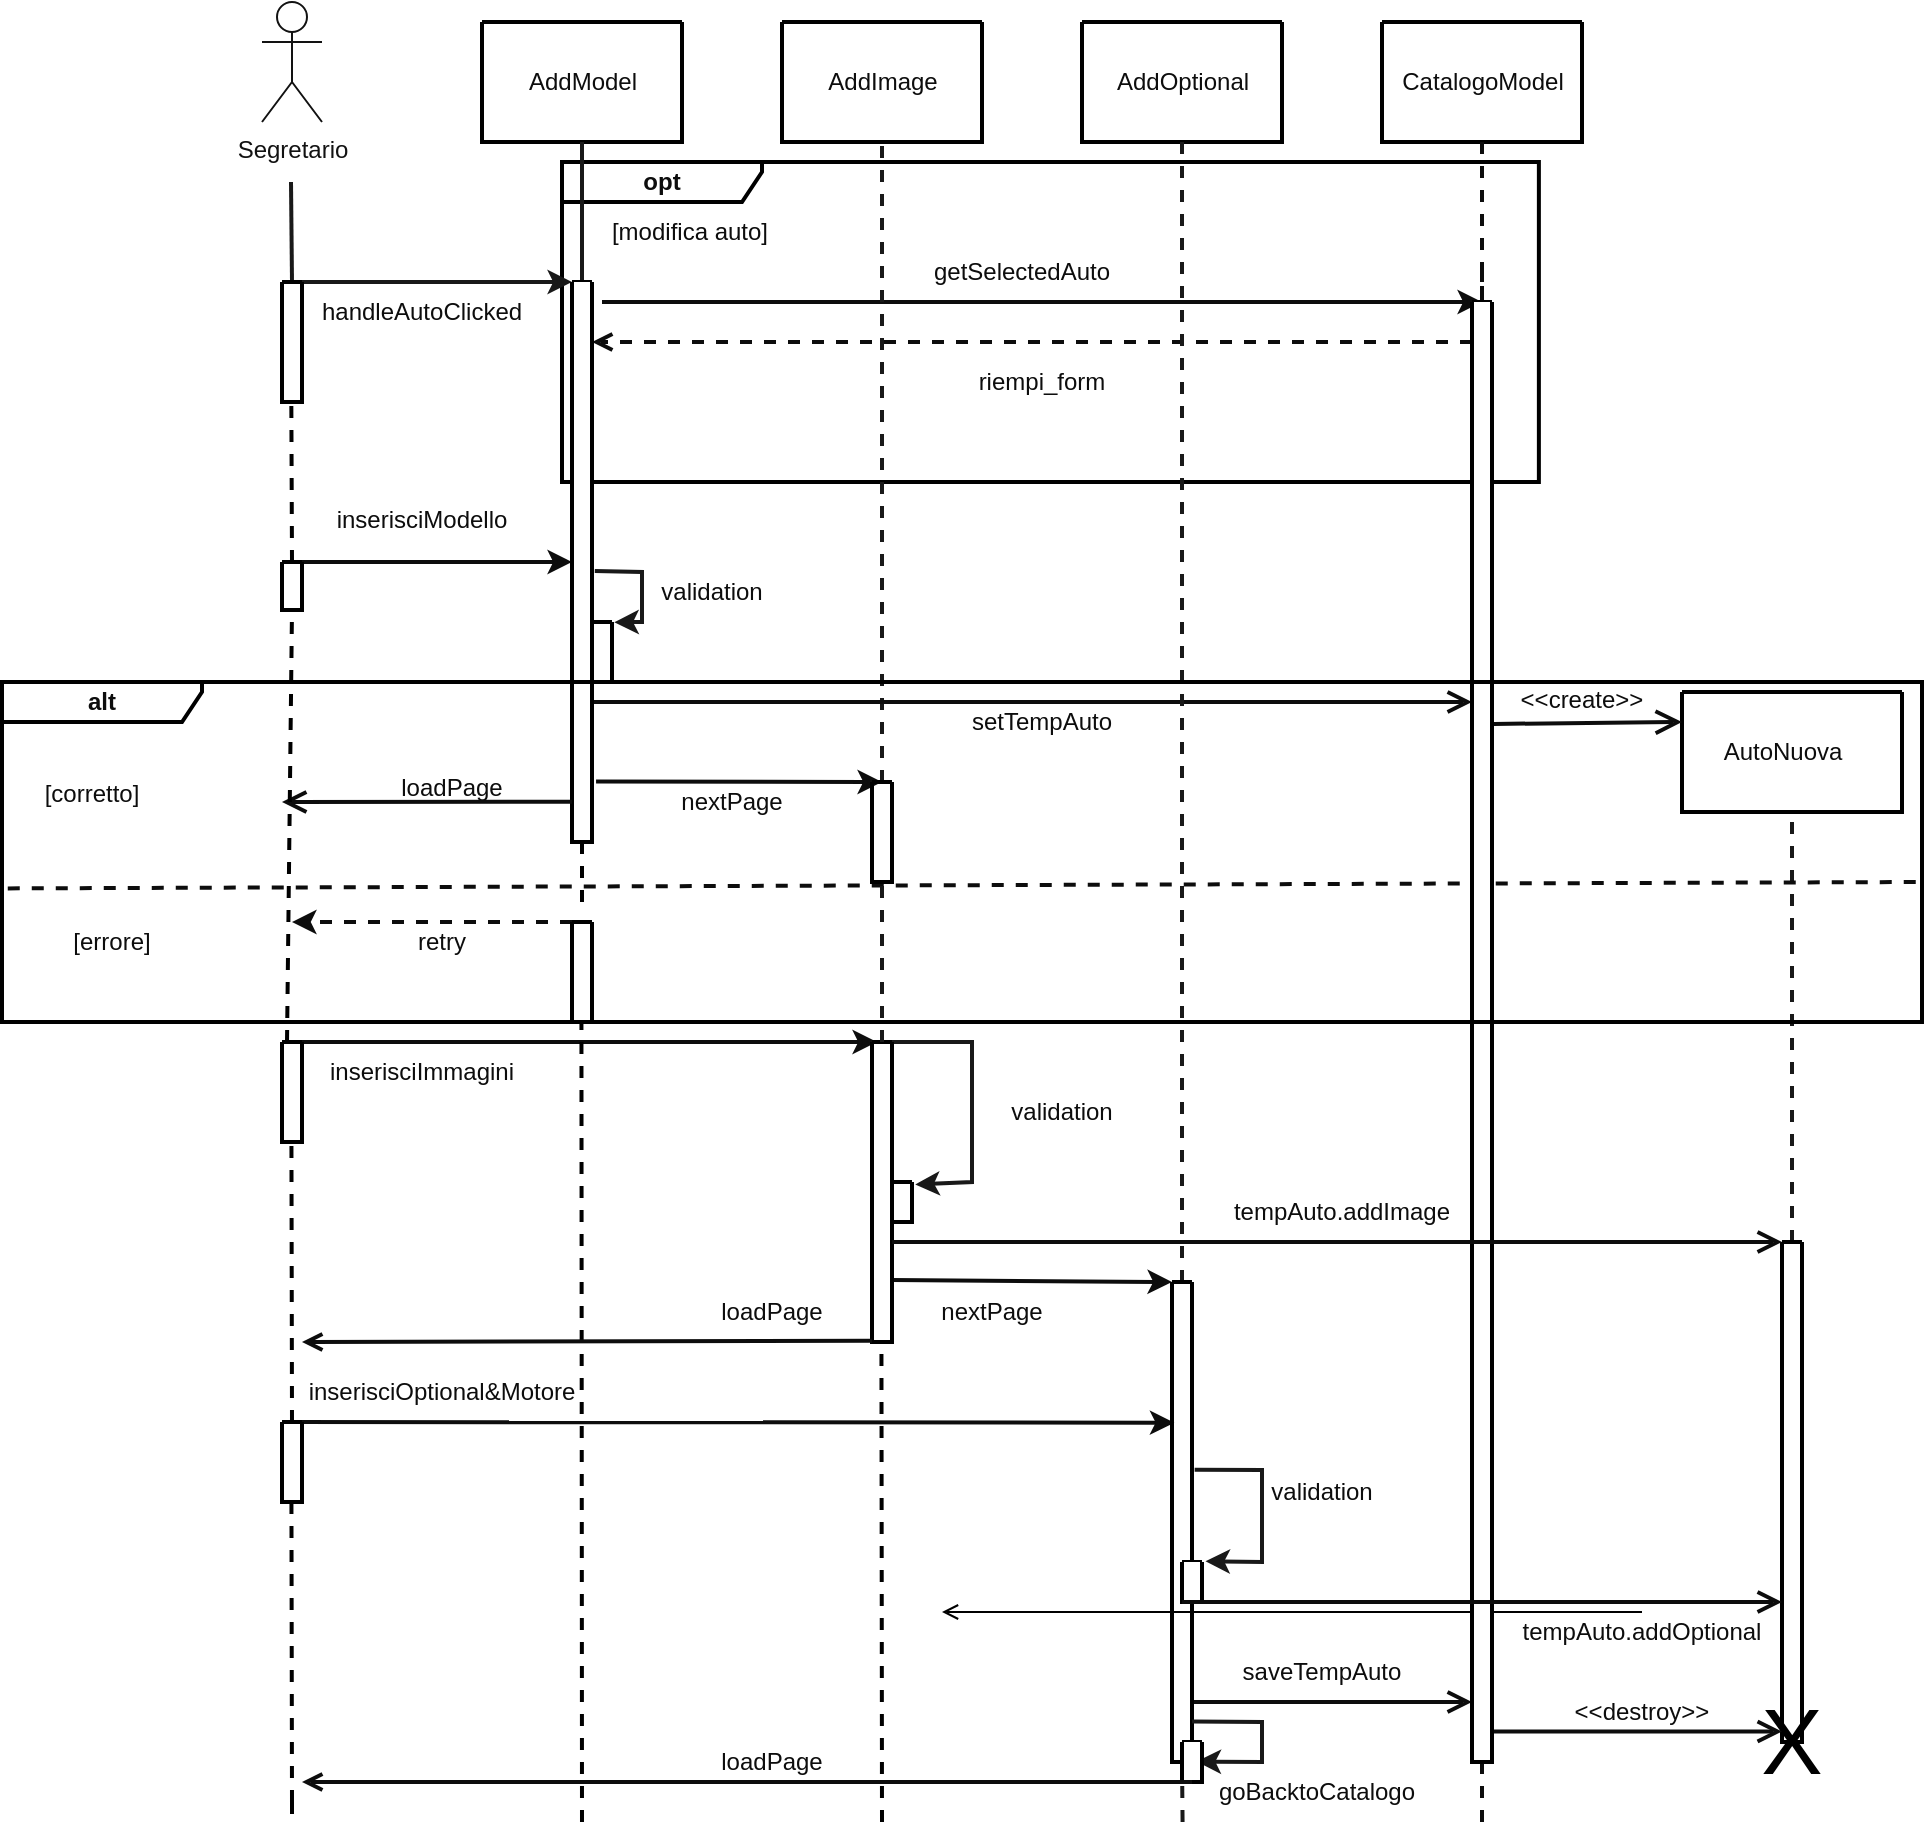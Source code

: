 <mxfile version="22.1.22" type="embed">
  <diagram id="ERxrzM34JgP0kjhDalQf" name="Page-1">
    <mxGraphModel dx="959" dy="773" grid="1" gridSize="10" guides="1" tooltips="1" connect="1" arrows="1" fold="1" page="0" pageScale="1" pageWidth="827" pageHeight="1169" background="none" math="0" shadow="0">
      <root>
        <mxCell id="0" />
        <mxCell id="1" parent="0" />
        <mxCell id="372" value="&lt;b&gt;opt&lt;/b&gt;" style="shape=umlFrame;whiteSpace=wrap;html=1;labelBackgroundColor=none;strokeColor=#000000;strokeWidth=2;fontColor=#0D0D0D;fillColor=none;width=100;height=20;" parent="1" vertex="1">
          <mxGeometry x="70" y="130" width="488.44" height="160" as="geometry" />
        </mxCell>
        <mxCell id="225" value="" style="endArrow=none;html=1;rounded=0;fontColor=#0D0D0D;strokeColor=#191919;strokeWidth=2;exitX=0.5;exitY=0;exitDx=0;exitDy=0;" parent="1" source="402" edge="1">
          <mxGeometry width="50" height="50" relative="1" as="geometry">
            <mxPoint x="-65.269" y="170" as="sourcePoint" />
            <mxPoint x="-65.5" y="140" as="targetPoint" />
          </mxGeometry>
        </mxCell>
        <mxCell id="228" value="" style="swimlane;startSize=0;strokeColor=#000000;fontColor=#0D0D0D;fillColor=#2A2A2A;strokeWidth=2;" parent="1" vertex="1">
          <mxGeometry x="30" y="60" width="100" height="60" as="geometry" />
        </mxCell>
        <mxCell id="230" value="AddModel" style="text;html=1;align=center;verticalAlign=middle;resizable=0;points=[];autosize=1;strokeColor=none;fillColor=none;fontColor=#0D0D0D;" parent="228" vertex="1">
          <mxGeometry x="10" y="15" width="80" height="30" as="geometry" />
        </mxCell>
        <mxCell id="231" value="" style="swimlane;startSize=0;strokeColor=#000000;fontColor=#0D0D0D;fillColor=#2A2A2A;strokeWidth=2;" parent="1" vertex="1">
          <mxGeometry x="180" y="60" width="100" height="60" as="geometry" />
        </mxCell>
        <mxCell id="232" value="AddImage" style="text;html=1;align=center;verticalAlign=middle;resizable=0;points=[];autosize=1;strokeColor=none;fillColor=none;fontColor=#0D0D0D;" parent="231" vertex="1">
          <mxGeometry x="10" y="15" width="80" height="30" as="geometry" />
        </mxCell>
        <mxCell id="234" value="" style="endArrow=classic;html=1;rounded=0;strokeColor=#191919;strokeWidth=2;fontColor=#0D0D0D;entryX=0;entryY=0;entryDx=0;entryDy=0;endFill=1;endSize=6;" parent="1" target="266" edge="1">
          <mxGeometry width="50" height="50" relative="1" as="geometry">
            <mxPoint x="-60" y="190" as="sourcePoint" />
            <mxPoint x="80" y="190" as="targetPoint" />
          </mxGeometry>
        </mxCell>
        <mxCell id="237" value="handleAutoClicked" style="text;html=1;strokeColor=none;fillColor=none;align=center;verticalAlign=middle;whiteSpace=wrap;rounded=0;labelBackgroundColor=none;strokeWidth=2;fontColor=#0D0D0D;" parent="1" vertex="1">
          <mxGeometry x="-30" y="190" width="60" height="30" as="geometry" />
        </mxCell>
        <mxCell id="299" style="edgeStyle=orthogonalEdgeStyle;rounded=0;orthogonalLoop=1;jettySize=auto;html=1;strokeColor=#0D0D0D;strokeWidth=2;endArrow=classic;endFill=1;endSize=6;" parent="1" edge="1">
          <mxGeometry relative="1" as="geometry">
            <mxPoint x="90" y="200" as="sourcePoint" />
            <mxPoint x="530" y="200" as="targetPoint" />
          </mxGeometry>
        </mxCell>
        <mxCell id="267" value="" style="endArrow=none;html=1;rounded=0;fontColor=#0D0D0D;strokeColor=#191919;strokeWidth=2;entryX=0.5;entryY=1;entryDx=0;entryDy=0;exitX=0.5;exitY=0;exitDx=0;exitDy=0;" parent="1" source="266" target="228" edge="1">
          <mxGeometry width="50" height="50" relative="1" as="geometry">
            <mxPoint x="80" y="170" as="sourcePoint" />
            <mxPoint x="79.76" y="150" as="targetPoint" />
          </mxGeometry>
        </mxCell>
        <mxCell id="269" value="" style="endArrow=none;html=1;rounded=0;fontColor=#0D0D0D;strokeColor=#191919;strokeWidth=2;dashed=1;entryX=0.5;entryY=1;entryDx=0;entryDy=0;exitX=0.5;exitY=0;exitDx=0;exitDy=0;startArrow=none;" parent="1" source="431" target="231" edge="1">
          <mxGeometry width="50" height="50" relative="1" as="geometry">
            <mxPoint x="230" y="520" as="sourcePoint" />
            <mxPoint x="229.69" y="150.0" as="targetPoint" />
          </mxGeometry>
        </mxCell>
        <mxCell id="271" value="" style="endArrow=none;dashed=1;html=1;rounded=0;entryX=0.5;entryY=1;entryDx=0;entryDy=0;strokeWidth=2;strokeColor=#000000;" parent="1" target="399" edge="1">
          <mxGeometry width="50" height="50" relative="1" as="geometry">
            <mxPoint x="80" y="400" as="sourcePoint" />
            <mxPoint x="120" y="290" as="targetPoint" />
            <Array as="points">
              <mxPoint x="80" y="400" />
            </Array>
          </mxGeometry>
        </mxCell>
        <mxCell id="278" value="" style="endArrow=none;dashed=1;html=1;rounded=0;entryX=0.5;entryY=1;entryDx=0;entryDy=0;exitX=0.622;exitY=0;exitDx=0;exitDy=0;exitPerimeter=0;strokeWidth=2;strokeColor=#000000;" parent="1" edge="1">
          <mxGeometry width="50" height="50" relative="1" as="geometry">
            <mxPoint x="-65.48" y="590" as="sourcePoint" />
            <mxPoint x="-65" y="590" as="targetPoint" />
          </mxGeometry>
        </mxCell>
        <mxCell id="288" value="" style="swimlane;startSize=0;strokeColor=#000000;fontColor=#0D0D0D;fillColor=#2A2A2A;strokeWidth=2;" parent="1" vertex="1">
          <mxGeometry x="330" y="60" width="100" height="60" as="geometry" />
        </mxCell>
        <mxCell id="289" value="AddOptional" style="text;html=1;align=center;verticalAlign=middle;resizable=0;points=[];autosize=1;strokeColor=none;fillColor=none;fontColor=#0D0D0D;" parent="288" vertex="1">
          <mxGeometry x="5" y="15" width="90" height="30" as="geometry" />
        </mxCell>
        <mxCell id="297" style="edgeStyle=orthogonalEdgeStyle;rounded=0;orthogonalLoop=1;jettySize=auto;html=1;strokeColor=#0D0D0D;endArrow=none;endFill=0;dashed=1;strokeWidth=2;startArrow=none;" parent="1" source="435" edge="1">
          <mxGeometry relative="1" as="geometry">
            <mxPoint x="530" y="960" as="targetPoint" />
          </mxGeometry>
        </mxCell>
        <mxCell id="290" value="" style="swimlane;startSize=0;strokeColor=#000000;fontColor=#0D0D0D;fillColor=#2A2A2A;strokeWidth=2;" parent="1" vertex="1">
          <mxGeometry x="480" y="60" width="100" height="60" as="geometry" />
        </mxCell>
        <mxCell id="291" value="CatalogoModel" style="text;html=1;align=center;verticalAlign=middle;resizable=0;points=[];autosize=1;strokeColor=none;fillColor=none;fontColor=#0D0D0D;" parent="290" vertex="1">
          <mxGeometry y="15" width="100" height="30" as="geometry" />
        </mxCell>
        <mxCell id="302" value="" style="edgeStyle=orthogonalEdgeStyle;rounded=0;orthogonalLoop=1;jettySize=auto;html=1;strokeColor=#0D0D0D;endArrow=none;endFill=0;dashed=1;strokeWidth=2;" parent="1" source="290" target="298" edge="1">
          <mxGeometry relative="1" as="geometry">
            <mxPoint x="530" y="150" as="sourcePoint" />
            <mxPoint x="530" y="480" as="targetPoint" />
          </mxGeometry>
        </mxCell>
        <mxCell id="311" style="edgeStyle=orthogonalEdgeStyle;rounded=0;orthogonalLoop=1;jettySize=auto;html=1;exitX=1;exitY=0.25;exitDx=0;exitDy=0;dashed=1;strokeColor=#0D0D0D;strokeWidth=2;endArrow=open;endFill=0;" parent="1" edge="1">
          <mxGeometry relative="1" as="geometry">
            <mxPoint x="525" y="220" as="sourcePoint" />
            <mxPoint x="85" y="220" as="targetPoint" />
          </mxGeometry>
        </mxCell>
        <mxCell id="320" value="getSelectedAuto" style="text;html=1;strokeColor=none;fillColor=none;align=center;verticalAlign=middle;whiteSpace=wrap;rounded=0;labelBackgroundColor=none;strokeWidth=2;fontColor=#0D0D0D;" parent="1" vertex="1">
          <mxGeometry x="270" y="170" width="60" height="30" as="geometry" />
        </mxCell>
        <mxCell id="321" value="riempi_form" style="text;html=1;strokeColor=none;fillColor=none;align=center;verticalAlign=middle;whiteSpace=wrap;rounded=0;labelBackgroundColor=none;strokeWidth=2;fontColor=#0D0D0D;" parent="1" vertex="1">
          <mxGeometry x="250" y="230" width="120" height="20" as="geometry" />
        </mxCell>
        <mxCell id="324" value="" style="endArrow=classic;html=1;rounded=0;strokeColor=#0D0D0D;strokeWidth=2;entryX=0;entryY=0;entryDx=0;entryDy=0;exitX=1;exitY=0;exitDx=0;exitDy=0;" parent="1" source="403" target="399" edge="1">
          <mxGeometry width="50" height="50" relative="1" as="geometry">
            <mxPoint x="-200" y="334" as="sourcePoint" />
            <mxPoint x="80" y="330" as="targetPoint" />
          </mxGeometry>
        </mxCell>
        <mxCell id="325" value="inserisciModello" style="text;html=1;strokeColor=none;fillColor=none;align=center;verticalAlign=middle;whiteSpace=wrap;rounded=0;labelBackgroundColor=none;strokeWidth=2;fontColor=#0D0D0D;" parent="1" vertex="1">
          <mxGeometry x="-30" y="294" width="60" height="30" as="geometry" />
        </mxCell>
        <mxCell id="335" value="" style="endArrow=open;html=1;rounded=0;strokeColor=#0D0D0D;strokeWidth=2;entryX=0;entryY=0;entryDx=0;entryDy=0;exitX=1;exitY=0;exitDx=0;exitDy=0;endFill=0;endSize=8;" parent="1" source="398" target="421" edge="1">
          <mxGeometry width="50" height="50" relative="1" as="geometry">
            <mxPoint x="85" y="410" as="sourcePoint" />
            <mxPoint x="520" y="410" as="targetPoint" />
          </mxGeometry>
        </mxCell>
        <mxCell id="336" value="setTempAuto" style="text;html=1;strokeColor=none;fillColor=none;align=center;verticalAlign=middle;whiteSpace=wrap;rounded=0;labelBackgroundColor=none;strokeWidth=2;fontColor=#0D0D0D;" parent="1" vertex="1">
          <mxGeometry x="250" y="395" width="120" height="30" as="geometry" />
        </mxCell>
        <mxCell id="338" value="" style="endArrow=classic;html=1;rounded=0;strokeColor=#0D0D0D;strokeWidth=2;exitX=1.204;exitY=0.663;exitDx=0;exitDy=0;exitPerimeter=0;" parent="1" source="398" edge="1">
          <mxGeometry width="50" height="50" relative="1" as="geometry">
            <mxPoint x="80" y="440" as="sourcePoint" />
            <mxPoint x="230" y="440" as="targetPoint" />
          </mxGeometry>
        </mxCell>
        <mxCell id="340" value="nextPage" style="text;html=1;strokeColor=none;fillColor=none;align=center;verticalAlign=middle;whiteSpace=wrap;rounded=0;labelBackgroundColor=none;strokeWidth=2;fontColor=#0D0D0D;" parent="1" vertex="1">
          <mxGeometry x="95" y="435" width="120" height="30" as="geometry" />
        </mxCell>
        <mxCell id="341" value="" style="endArrow=classic;html=1;rounded=0;strokeColor=#0D0D0D;strokeWidth=2;exitX=0;exitY=0;exitDx=0;exitDy=0;" parent="1" source="342" edge="1">
          <mxGeometry width="50" height="50" relative="1" as="geometry">
            <mxPoint x="-188.75" y="570" as="sourcePoint" />
            <mxPoint x="227.5" y="570" as="targetPoint" />
          </mxGeometry>
        </mxCell>
        <mxCell id="342" value="inserisciImmagini" style="text;html=1;strokeColor=none;fillColor=none;align=center;verticalAlign=middle;whiteSpace=wrap;rounded=0;labelBackgroundColor=none;strokeWidth=2;fontColor=#0D0D0D;" parent="1" vertex="1">
          <mxGeometry x="-60" y="570" width="120" height="30" as="geometry" />
        </mxCell>
        <mxCell id="344" value="" style="swimlane;startSize=0;strokeColor=#000000;fontColor=#0D0D0D;fillColor=#2A2A2A;strokeWidth=2;" parent="1" vertex="1">
          <mxGeometry x="630" y="395" width="110" height="60" as="geometry" />
        </mxCell>
        <mxCell id="345" value="AutoNuova" style="text;html=1;align=center;verticalAlign=middle;resizable=0;points=[];autosize=1;strokeColor=none;fillColor=none;fontColor=#0D0D0D;" parent="344" vertex="1">
          <mxGeometry x="10" y="15" width="80" height="30" as="geometry" />
        </mxCell>
        <mxCell id="350" value="" style="endArrow=open;html=1;rounded=0;strokeColor=#0D0D0D;strokeWidth=2;entryX=0;entryY=0.25;entryDx=0;entryDy=0;exitX=1.097;exitY=0.159;exitDx=0;exitDy=0;exitPerimeter=0;endFill=0;endSize=9;" parent="1" source="421" target="344" edge="1">
          <mxGeometry width="50" height="50" relative="1" as="geometry">
            <mxPoint x="549.143" y="410" as="sourcePoint" />
            <mxPoint x="530" y="420" as="targetPoint" />
          </mxGeometry>
        </mxCell>
        <mxCell id="353" value="" style="endArrow=classic;html=1;rounded=0;strokeColor=#191919;strokeWidth=2;fontColor=#0D0D0D;entryX=1.163;entryY=0.06;entryDx=0;entryDy=0;entryPerimeter=0;" parent="1" target="443" edge="1">
          <mxGeometry width="50" height="50" relative="1" as="geometry">
            <mxPoint x="235" y="570" as="sourcePoint" />
            <mxPoint x="235" y="640" as="targetPoint" />
            <Array as="points">
              <mxPoint x="275" y="570" />
              <mxPoint x="275" y="640" />
            </Array>
          </mxGeometry>
        </mxCell>
        <mxCell id="354" value="validation" style="text;html=1;strokeColor=none;fillColor=none;align=center;verticalAlign=middle;whiteSpace=wrap;rounded=0;labelBackgroundColor=none;strokeWidth=2;fontColor=#0D0D0D;" parent="1" vertex="1">
          <mxGeometry x="260" y="590" width="120" height="30" as="geometry" />
        </mxCell>
        <mxCell id="355" value="" style="endArrow=classic;html=1;rounded=0;strokeColor=#0D0D0D;strokeWidth=2;entryX=0;entryY=0;entryDx=0;entryDy=0;" parent="1" target="418" edge="1">
          <mxGeometry width="50" height="50" relative="1" as="geometry">
            <mxPoint x="235" y="689.05" as="sourcePoint" />
            <mxPoint x="385" y="689.05" as="targetPoint" />
          </mxGeometry>
        </mxCell>
        <mxCell id="356" value="nextPage" style="text;html=1;strokeColor=none;fillColor=none;align=center;verticalAlign=middle;whiteSpace=wrap;rounded=0;labelBackgroundColor=none;strokeWidth=2;fontColor=#0D0D0D;" parent="1" vertex="1">
          <mxGeometry x="225" y="690" width="120" height="30" as="geometry" />
        </mxCell>
        <mxCell id="357" value="" style="endArrow=none;html=1;rounded=0;fontColor=#0D0D0D;strokeColor=#191919;strokeWidth=2;dashed=1;entryX=0.5;entryY=1;entryDx=0;entryDy=0;exitX=0.5;exitY=0;exitDx=0;exitDy=0;" parent="1" source="418" target="288" edge="1">
          <mxGeometry width="50" height="50" relative="1" as="geometry">
            <mxPoint x="380" y="650" as="sourcePoint" />
            <mxPoint x="379.52" y="150" as="targetPoint" />
          </mxGeometry>
        </mxCell>
        <mxCell id="358" value="" style="endArrow=none;html=1;rounded=0;fontColor=#0D0D0D;strokeColor=#191919;strokeWidth=2;dashed=1;entryX=0.5;entryY=1;entryDx=0;entryDy=0;startArrow=none;" parent="1" source="423" target="344" edge="1">
          <mxGeometry width="50" height="50" relative="1" as="geometry">
            <mxPoint x="680" y="989.048" as="sourcePoint" />
            <mxPoint x="679.52" y="310" as="targetPoint" />
          </mxGeometry>
        </mxCell>
        <mxCell id="360" value="tempAuto.addImage" style="text;html=1;strokeColor=none;fillColor=none;align=center;verticalAlign=middle;whiteSpace=wrap;rounded=0;labelBackgroundColor=none;strokeWidth=2;fontColor=#0D0D0D;" parent="1" vertex="1">
          <mxGeometry x="400" y="640" width="120" height="30" as="geometry" />
        </mxCell>
        <mxCell id="364" value="" style="endArrow=classic;html=1;rounded=0;strokeColor=#0D0D0D;strokeWidth=2;entryX=0.119;entryY=0.293;entryDx=0;entryDy=0;entryPerimeter=0;" parent="1" target="418" edge="1">
          <mxGeometry width="50" height="50" relative="1" as="geometry">
            <mxPoint x="-63.75" y="760" as="sourcePoint" />
            <mxPoint x="383.75" y="760" as="targetPoint" />
          </mxGeometry>
        </mxCell>
        <mxCell id="365" value="inserisciOptional&amp;amp;Motore" style="text;html=1;strokeColor=none;fillColor=none;align=center;verticalAlign=middle;whiteSpace=wrap;rounded=0;labelBackgroundColor=none;strokeWidth=2;fontColor=#0D0D0D;" parent="1" vertex="1">
          <mxGeometry x="-50" y="730" width="120" height="30" as="geometry" />
        </mxCell>
        <mxCell id="366" value="" style="endArrow=classic;html=1;rounded=0;strokeColor=#191919;strokeWidth=2;fontColor=#0D0D0D;exitX=1.133;exitY=0.391;exitDx=0;exitDy=0;exitPerimeter=0;entryX=1.175;entryY=-0.021;entryDx=0;entryDy=0;entryPerimeter=0;" parent="1" source="418" target="433" edge="1">
          <mxGeometry width="50" height="50" relative="1" as="geometry">
            <mxPoint x="380" y="760" as="sourcePoint" />
            <mxPoint x="400" y="830" as="targetPoint" />
            <Array as="points">
              <mxPoint x="420" y="784" />
              <mxPoint x="420" y="830" />
            </Array>
          </mxGeometry>
        </mxCell>
        <mxCell id="367" value="validation" style="text;html=1;strokeColor=none;fillColor=none;align=center;verticalAlign=middle;whiteSpace=wrap;rounded=0;labelBackgroundColor=none;strokeWidth=2;fontColor=#0D0D0D;" parent="1" vertex="1">
          <mxGeometry x="390" y="780" width="120" height="30" as="geometry" />
        </mxCell>
        <mxCell id="457" value="" style="edgeStyle=orthogonalEdgeStyle;rounded=0;orthogonalLoop=1;jettySize=auto;html=1;fontColor=#121212;endArrow=open;endFill=0;" parent="1" source="369" edge="1">
          <mxGeometry relative="1" as="geometry">
            <mxPoint x="260" y="855" as="targetPoint" />
          </mxGeometry>
        </mxCell>
        <mxCell id="376" value="" style="endArrow=classic;html=1;rounded=0;strokeColor=#191919;strokeWidth=2;fontColor=#0D0D0D;exitX=1.14;exitY=0.075;exitDx=0;exitDy=0;exitPerimeter=0;entryX=1.115;entryY=0.004;entryDx=0;entryDy=0;entryPerimeter=0;" parent="1" source="399" target="430" edge="1">
          <mxGeometry width="50" height="50" relative="1" as="geometry">
            <mxPoint x="90" y="330" as="sourcePoint" />
            <mxPoint x="90" y="360" as="targetPoint" />
            <Array as="points">
              <mxPoint x="110" y="335" />
              <mxPoint x="110" y="360" />
            </Array>
          </mxGeometry>
        </mxCell>
        <mxCell id="377" value="validation" style="text;html=1;strokeColor=none;fillColor=none;align=center;verticalAlign=middle;whiteSpace=wrap;rounded=0;labelBackgroundColor=none;strokeWidth=2;fontColor=#0D0D0D;" parent="1" vertex="1">
          <mxGeometry x="85" y="330" width="120" height="30" as="geometry" />
        </mxCell>
        <mxCell id="380" value="" style="endArrow=none;html=1;rounded=0;dashed=1;strokeColor=#0D0D0D;strokeWidth=2;exitX=0.003;exitY=0.607;exitDx=0;exitDy=0;exitPerimeter=0;" parent="1" source="379" edge="1">
          <mxGeometry width="50" height="50" relative="1" as="geometry">
            <mxPoint x="368.44" y="310" as="sourcePoint" />
            <mxPoint x="750" y="490" as="targetPoint" />
          </mxGeometry>
        </mxCell>
        <mxCell id="382" value="[errore]" style="text;html=1;strokeColor=none;fillColor=none;align=center;verticalAlign=middle;whiteSpace=wrap;rounded=0;labelBackgroundColor=none;strokeWidth=2;fontColor=#0D0D0D;" parent="1" vertex="1">
          <mxGeometry x="-188.75" y="520" width="67.5" as="geometry" />
        </mxCell>
        <mxCell id="383" value="" style="endArrow=classic;html=1;rounded=0;strokeColor=#0D0D0D;strokeWidth=2;exitX=0;exitY=0;exitDx=0;exitDy=0;dashed=1;" parent="1" source="407" edge="1">
          <mxGeometry width="50" height="50" relative="1" as="geometry">
            <mxPoint x="85" y="510" as="sourcePoint" />
            <mxPoint x="-65" y="510" as="targetPoint" />
          </mxGeometry>
        </mxCell>
        <mxCell id="384" value="retry" style="text;html=1;strokeColor=none;fillColor=none;align=center;verticalAlign=middle;whiteSpace=wrap;rounded=0;labelBackgroundColor=none;strokeWidth=2;fontColor=#0D0D0D;" parent="1" vertex="1">
          <mxGeometry x="-20" y="505" width="60" height="30" as="geometry" />
        </mxCell>
        <mxCell id="386" value="[corretto]" style="text;html=1;strokeColor=none;fillColor=none;align=center;verticalAlign=middle;whiteSpace=wrap;rounded=0;labelBackgroundColor=none;strokeWidth=2;fontColor=#0D0D0D;" parent="1" vertex="1">
          <mxGeometry x="-200" y="436" width="70" height="19" as="geometry" />
        </mxCell>
        <mxCell id="391" value="" style="endArrow=open;html=1;rounded=0;strokeColor=#0D0D0D;strokeWidth=2;endFill=0;endSize=8;entryX=0;entryY=0;entryDx=0;entryDy=0;exitX=1.063;exitY=0.875;exitDx=0;exitDy=0;exitPerimeter=0;" parent="1" source="418" target="435" edge="1">
          <mxGeometry width="50" height="50" relative="1" as="geometry">
            <mxPoint x="380" y="900" as="sourcePoint" />
            <mxPoint x="530" y="900" as="targetPoint" />
          </mxGeometry>
        </mxCell>
        <mxCell id="392" value="saveTempAuto" style="text;html=1;strokeColor=none;fillColor=none;align=center;verticalAlign=middle;whiteSpace=wrap;rounded=0;labelBackgroundColor=none;strokeWidth=2;fontColor=#0D0D0D;" parent="1" vertex="1">
          <mxGeometry x="390" y="870" width="120" height="30" as="geometry" />
        </mxCell>
        <mxCell id="394" value="goBacktoCatalogo" style="text;html=1;strokeColor=none;fillColor=none;align=center;verticalAlign=middle;whiteSpace=wrap;rounded=0;labelBackgroundColor=none;strokeWidth=2;fontColor=#0D0D0D;" parent="1" vertex="1">
          <mxGeometry x="390" y="930" width="115" height="30" as="geometry" />
        </mxCell>
        <mxCell id="398" value="" style="swimlane;startSize=0;labelBackgroundColor=none;strokeColor=#000000;strokeWidth=2;fontColor=#0D0D0D;fillColor=#FFFFFF;" parent="1" vertex="1">
          <mxGeometry x="75" y="400" width="10" height="60" as="geometry" />
        </mxCell>
        <mxCell id="374" value="[modifica auto]" style="text;html=1;strokeColor=none;fillColor=none;align=center;verticalAlign=middle;whiteSpace=wrap;rounded=0;labelBackgroundColor=none;strokeWidth=2;fontColor=#0D0D0D;" parent="1" vertex="1">
          <mxGeometry x="75" y="150" width="117.54" height="30" as="geometry" />
        </mxCell>
        <mxCell id="399" value="" style="swimlane;startSize=0;labelBackgroundColor=none;strokeColor=#000000;strokeWidth=2;fontColor=#0D0D0D;fillColor=#2A2A2A;" parent="1" vertex="1">
          <mxGeometry x="75" y="330" width="10" height="60" as="geometry" />
        </mxCell>
        <mxCell id="401" value="" style="endArrow=none;dashed=1;html=1;rounded=0;exitX=0.5;exitY=0;exitDx=0;exitDy=0;strokeWidth=2;strokeColor=#000000;entryX=0.5;entryY=1;entryDx=0;entryDy=0;" parent="1" source="399" target="266" edge="1">
          <mxGeometry width="50" height="50" relative="1" as="geometry">
            <mxPoint x="-55.48" y="360" as="sourcePoint" />
            <mxPoint x="-55" y="180" as="targetPoint" />
          </mxGeometry>
        </mxCell>
        <mxCell id="402" value="" style="swimlane;startSize=0;labelBackgroundColor=none;strokeColor=#000000;strokeWidth=2;fontColor=#0D0D0D;fillColor=#2A2A2A;" parent="1" vertex="1">
          <mxGeometry x="-70" y="190" width="10" height="60" as="geometry" />
        </mxCell>
        <mxCell id="403" value="" style="swimlane;startSize=0;labelBackgroundColor=none;strokeColor=#000000;strokeWidth=2;fontColor=#0D0D0D;fillColor=#2A2A2A;" parent="1" vertex="1">
          <mxGeometry x="-70" y="330" width="10" height="24" as="geometry" />
        </mxCell>
        <mxCell id="404" value="" style="endArrow=none;dashed=1;html=1;rounded=0;exitX=0.5;exitY=0;exitDx=0;exitDy=0;strokeWidth=2;strokeColor=#000000;entryX=0.5;entryY=1;entryDx=0;entryDy=0;" parent="1" source="403" edge="1">
          <mxGeometry width="50" height="50" relative="1" as="geometry">
            <mxPoint x="-65.34" y="309" as="sourcePoint" />
            <mxPoint x="-65.34" y="249" as="targetPoint" />
          </mxGeometry>
        </mxCell>
        <mxCell id="406" value="" style="endArrow=none;dashed=1;html=1;rounded=0;entryX=0.5;entryY=1;entryDx=0;entryDy=0;strokeWidth=2;strokeColor=#000000;" parent="1" target="398" edge="1">
          <mxGeometry width="50" height="50" relative="1" as="geometry">
            <mxPoint x="80" y="500" as="sourcePoint" />
            <mxPoint x="-55" y="364" as="targetPoint" />
          </mxGeometry>
        </mxCell>
        <mxCell id="407" value="" style="swimlane;startSize=0;labelBackgroundColor=none;strokeColor=#000000;strokeWidth=2;fontColor=#0D0D0D;fillColor=#FFFFFF;" parent="1" vertex="1">
          <mxGeometry x="75" y="510" width="10" height="50" as="geometry" />
        </mxCell>
        <mxCell id="408" value="" style="swimlane;startSize=0;labelBackgroundColor=none;strokeColor=#000000;strokeWidth=2;fontColor=#0D0D0D;fillColor=#FFFFFF;" parent="1" vertex="1">
          <mxGeometry x="-70" y="570" width="10" height="50" as="geometry" />
        </mxCell>
        <mxCell id="409" value="" style="swimlane;startSize=0;labelBackgroundColor=none;strokeColor=#000000;strokeWidth=2;fontColor=#0D0D0D;fillColor=#FFFFFF;" parent="1" vertex="1">
          <mxGeometry x="225" y="570" width="10" height="150" as="geometry" />
        </mxCell>
        <mxCell id="410" value="" style="endArrow=none;dashed=1;html=1;rounded=0;entryX=0.5;entryY=1;entryDx=0;entryDy=0;strokeWidth=2;strokeColor=#000000;startArrow=none;exitX=0.5;exitY=0;exitDx=0;exitDy=0;" parent="1" source="411" edge="1">
          <mxGeometry width="50" height="50" relative="1" as="geometry">
            <mxPoint x="-65" y="740" as="sourcePoint" />
            <mxPoint x="-65.28" y="620.0" as="targetPoint" />
          </mxGeometry>
        </mxCell>
        <mxCell id="411" value="" style="swimlane;startSize=0;labelBackgroundColor=none;strokeColor=#000000;strokeWidth=2;fontColor=#0D0D0D;fillColor=#FFFFFF;" parent="1" vertex="1">
          <mxGeometry x="-70" y="760" width="10" height="40" as="geometry" />
        </mxCell>
        <mxCell id="412" value="" style="endArrow=none;dashed=1;html=1;rounded=0;entryX=0.5;entryY=1;entryDx=0;entryDy=0;strokeWidth=2;strokeColor=#000000;startArrow=none;" parent="1" edge="1">
          <mxGeometry width="50" height="50" relative="1" as="geometry">
            <mxPoint x="-65" y="950" as="sourcePoint" />
            <mxPoint x="-65.28" y="800" as="targetPoint" />
          </mxGeometry>
        </mxCell>
        <mxCell id="416" value="" style="endArrow=none;dashed=1;html=1;rounded=0;entryX=0.5;entryY=1;entryDx=0;entryDy=0;strokeWidth=2;strokeColor=#000000;startArrow=none;" parent="1" edge="1">
          <mxGeometry width="50" height="50" relative="1" as="geometry">
            <mxPoint x="230" y="960" as="sourcePoint" />
            <mxPoint x="229.72" y="720" as="targetPoint" />
          </mxGeometry>
        </mxCell>
        <mxCell id="417" value="" style="endArrow=none;dashed=1;html=1;rounded=0;entryX=0.5;entryY=1;entryDx=0;entryDy=0;strokeWidth=2;strokeColor=#000000;startArrow=none;" parent="1" edge="1">
          <mxGeometry width="50" height="50" relative="1" as="geometry">
            <mxPoint x="80" y="960" as="sourcePoint" />
            <mxPoint x="79.72" y="560" as="targetPoint" />
          </mxGeometry>
        </mxCell>
        <mxCell id="418" value="" style="swimlane;startSize=0;labelBackgroundColor=none;strokeColor=#000000;strokeWidth=2;fontColor=#0D0D0D;fillColor=#FFFFFF;" parent="1" vertex="1">
          <mxGeometry x="375" y="690" width="10" height="240" as="geometry" />
        </mxCell>
        <mxCell id="421" value="" style="swimlane;startSize=0;labelBackgroundColor=none;strokeColor=#000000;strokeWidth=2;fontColor=#0D0D0D;fillColor=#2A2A2A;" parent="1" vertex="1">
          <mxGeometry x="525" y="400" width="10" height="69" as="geometry" />
        </mxCell>
        <mxCell id="422" value="" style="edgeStyle=orthogonalEdgeStyle;rounded=0;orthogonalLoop=1;jettySize=auto;html=1;strokeColor=#0D0D0D;endArrow=none;endFill=0;dashed=1;strokeWidth=2;startArrow=none;" parent="1" source="298" target="421" edge="1">
          <mxGeometry relative="1" as="geometry">
            <mxPoint x="530" y="250" as="sourcePoint" />
            <mxPoint x="530" y="936.857" as="targetPoint" />
          </mxGeometry>
        </mxCell>
        <mxCell id="351" value="&amp;lt;&amp;lt;create&amp;gt;&amp;gt;" style="text;html=1;strokeColor=none;fillColor=none;align=center;verticalAlign=middle;whiteSpace=wrap;rounded=0;labelBackgroundColor=none;strokeWidth=2;fontColor=#0D0D0D;" parent="1" vertex="1">
          <mxGeometry x="540" y="389" width="80" height="20" as="geometry" />
        </mxCell>
        <mxCell id="423" value="" style="swimlane;startSize=0;labelBackgroundColor=none;strokeColor=#000000;strokeWidth=2;fontColor=#0D0D0D;fillColor=#2A2A2A;" parent="1" vertex="1">
          <mxGeometry x="680" y="670" width="10" height="250" as="geometry" />
        </mxCell>
        <mxCell id="441" value="&lt;font style=&quot;font-size: 46px;&quot; color=&quot;#000000&quot;&gt;X&lt;/font&gt;" style="text;html=1;strokeColor=none;fillColor=none;align=center;verticalAlign=middle;whiteSpace=wrap;rounded=0;" parent="423" vertex="1">
          <mxGeometry x="-10" y="240" width="30" height="20" as="geometry" />
        </mxCell>
        <mxCell id="427" value="" style="endArrow=classic;html=1;rounded=0;strokeColor=#191919;strokeWidth=2;fontColor=#0D0D0D;exitX=1.133;exitY=0.391;exitDx=0;exitDy=0;exitPerimeter=0;entryX=1.229;entryY=0.999;entryDx=0;entryDy=0;entryPerimeter=0;" parent="1" target="418" edge="1">
          <mxGeometry width="50" height="50" relative="1" as="geometry">
            <mxPoint x="385.0" y="909.74" as="sourcePoint" />
            <mxPoint x="388.67" y="980.26" as="targetPoint" />
            <Array as="points">
              <mxPoint x="420" y="910" />
              <mxPoint x="420" y="930" />
            </Array>
          </mxGeometry>
        </mxCell>
        <mxCell id="428" value="" style="endArrow=none;html=1;rounded=0;fontColor=#0D0D0D;strokeColor=#191919;strokeWidth=2;dashed=1;entryX=0.5;entryY=1;entryDx=0;entryDy=0;" parent="1" edge="1">
          <mxGeometry width="50" height="50" relative="1" as="geometry">
            <mxPoint x="380.29" y="960" as="sourcePoint" />
            <mxPoint x="380.0" y="930" as="targetPoint" />
            <Array as="points" />
          </mxGeometry>
        </mxCell>
        <mxCell id="429" value="" style="endArrow=none;dashed=1;html=1;rounded=0;strokeWidth=2;strokeColor=#000000;startArrow=none;exitX=0.5;exitY=1;exitDx=0;exitDy=0;" parent="1" edge="1">
          <mxGeometry width="50" height="50" relative="1" as="geometry">
            <mxPoint x="-65" y="950" as="sourcePoint" />
            <mxPoint x="-65" y="960" as="targetPoint" />
          </mxGeometry>
        </mxCell>
        <mxCell id="430" value="" style="swimlane;startSize=0;labelBackgroundColor=none;strokeColor=#000000;strokeWidth=2;fontColor=#0D0D0D;fillColor=#2A2A2A;" parent="1" vertex="1">
          <mxGeometry x="85" y="360" width="10" height="30" as="geometry" />
        </mxCell>
        <mxCell id="431" value="" style="swimlane;startSize=0;labelBackgroundColor=none;strokeColor=#000000;strokeWidth=2;fontColor=#0D0D0D;fillColor=#FFFFFF;" parent="1" vertex="1">
          <mxGeometry x="225" y="440" width="10" height="50" as="geometry" />
        </mxCell>
        <mxCell id="432" value="" style="endArrow=none;html=1;rounded=0;fontColor=#0D0D0D;strokeColor=#191919;strokeWidth=2;dashed=1;entryX=0.5;entryY=1;entryDx=0;entryDy=0;exitX=0.5;exitY=0;exitDx=0;exitDy=0;" parent="1" source="409" target="431" edge="1">
          <mxGeometry width="50" height="50" relative="1" as="geometry">
            <mxPoint x="230.0" y="560" as="sourcePoint" />
            <mxPoint x="230.0" y="120" as="targetPoint" />
          </mxGeometry>
        </mxCell>
        <mxCell id="433" value="" style="swimlane;startSize=0;labelBackgroundColor=none;strokeColor=#000000;strokeWidth=2;fontColor=#0D0D0D;fillColor=#FFFFFF;swimlaneFillColor=#FFFFFF;" parent="1" vertex="1">
          <mxGeometry x="380" y="830" width="10" height="20" as="geometry" />
        </mxCell>
        <mxCell id="266" value="" style="swimlane;startSize=0;labelBackgroundColor=none;strokeColor=#000000;strokeWidth=2;fontColor=#0D0D0D;fillColor=#2A2A2A;swimlaneFillColor=#FFFFFF;" parent="1" vertex="1">
          <mxGeometry x="75" y="190" width="10" height="280" as="geometry" />
        </mxCell>
        <mxCell id="435" value="" style="swimlane;startSize=0;labelBackgroundColor=none;strokeColor=#000000;strokeWidth=2;fontColor=#0D0D0D;fillColor=#FFFFFF;swimlaneFillColor=#FFFFFF;" parent="1" vertex="1">
          <mxGeometry x="525" y="900" width="10" height="30" as="geometry" />
        </mxCell>
        <mxCell id="437" value="" style="edgeStyle=orthogonalEdgeStyle;rounded=0;orthogonalLoop=1;jettySize=auto;html=1;strokeColor=#0D0D0D;endArrow=none;endFill=0;dashed=1;strokeWidth=2;startArrow=none;" parent="1" source="421" target="435" edge="1">
          <mxGeometry relative="1" as="geometry">
            <mxPoint x="530.0" y="960" as="targetPoint" />
            <mxPoint x="530.0" y="469" as="sourcePoint" />
          </mxGeometry>
        </mxCell>
        <mxCell id="438" value="" style="endArrow=open;html=1;rounded=0;strokeColor=#0D0D0D;strokeWidth=2;endFill=0;endSize=8;entryX=0;entryY=0;entryDx=0;entryDy=0;" parent="1" edge="1">
          <mxGeometry width="50" height="50" relative="1" as="geometry">
            <mxPoint x="535.0" y="914.71" as="sourcePoint" />
            <mxPoint x="680.0" y="914.71" as="targetPoint" />
          </mxGeometry>
        </mxCell>
        <mxCell id="442" value="&amp;lt;&amp;lt;destroy&amp;gt;&amp;gt;" style="text;html=1;strokeColor=none;fillColor=none;align=center;verticalAlign=middle;whiteSpace=wrap;rounded=0;labelBackgroundColor=none;strokeWidth=2;fontColor=#0D0D0D;" parent="1" vertex="1">
          <mxGeometry x="550" y="890" width="120" height="30" as="geometry" />
        </mxCell>
        <mxCell id="443" value="" style="swimlane;startSize=0;labelBackgroundColor=none;strokeColor=#000000;strokeWidth=2;fontColor=#0D0D0D;fillColor=#2A2A2A;" parent="1" vertex="1">
          <mxGeometry x="235" y="640" width="10" height="20" as="geometry" />
        </mxCell>
        <mxCell id="448" value="" style="endArrow=open;html=1;rounded=0;strokeColor=#0D0D0D;strokeWidth=2;exitX=-0.002;exitY=0.928;exitDx=0;exitDy=0;exitPerimeter=0;endFill=0;endSize=8;" parent="1" source="266" edge="1">
          <mxGeometry width="50" height="50" relative="1" as="geometry">
            <mxPoint x="70" y="450" as="sourcePoint" />
            <mxPoint x="-70" y="450" as="targetPoint" />
          </mxGeometry>
        </mxCell>
        <mxCell id="275" value="" style="endArrow=none;dashed=1;html=1;rounded=0;strokeWidth=2;strokeColor=#000000;exitX=0.25;exitY=0;exitDx=0;exitDy=0;entryX=0.5;entryY=1;entryDx=0;entryDy=0;" parent="1" source="408" target="403" edge="1">
          <mxGeometry width="50" height="50" relative="1" as="geometry">
            <mxPoint x="-65.28" y="495" as="sourcePoint" />
            <mxPoint x="-67" y="360" as="targetPoint" />
          </mxGeometry>
        </mxCell>
        <mxCell id="449" value="loadPage" style="text;html=1;strokeColor=none;fillColor=none;align=center;verticalAlign=middle;whiteSpace=wrap;rounded=0;labelBackgroundColor=none;strokeWidth=2;fontColor=#0D0D0D;" parent="1" vertex="1">
          <mxGeometry x="-20" y="435" width="70" height="15" as="geometry" />
        </mxCell>
        <mxCell id="450" value="loadPage" style="text;html=1;strokeColor=none;fillColor=none;align=center;verticalAlign=middle;whiteSpace=wrap;rounded=0;labelBackgroundColor=none;strokeWidth=2;fontColor=#0D0D0D;" parent="1" vertex="1">
          <mxGeometry x="115" y="690" width="120" height="30" as="geometry" />
        </mxCell>
        <mxCell id="451" value="" style="endArrow=open;html=1;rounded=0;strokeColor=#0D0D0D;strokeWidth=2;exitX=-0.002;exitY=0.928;exitDx=0;exitDy=0;exitPerimeter=0;endFill=0;" parent="1" edge="1">
          <mxGeometry width="50" height="50" relative="1" as="geometry">
            <mxPoint x="225.0" y="719.37" as="sourcePoint" />
            <mxPoint x="-60" y="720" as="targetPoint" />
          </mxGeometry>
        </mxCell>
        <mxCell id="454" value="" style="swimlane;startSize=0;labelBackgroundColor=none;strokeColor=#000000;strokeWidth=2;fontColor=#0D0D0D;fillColor=#FFFFFF;swimlaneFillColor=#FFFFFF;" parent="1" vertex="1">
          <mxGeometry x="380" y="920" width="10" height="20" as="geometry" />
        </mxCell>
        <mxCell id="298" value="" style="swimlane;startSize=0;labelBackgroundColor=none;strokeColor=#000000;strokeWidth=2;fontColor=#0D0D0D;fillColor=#2A2A2A;swimlaneFillColor=#FFFFFF;" parent="1" vertex="1">
          <mxGeometry x="525" y="200" width="10" height="730" as="geometry" />
        </mxCell>
        <mxCell id="359" value="" style="endArrow=open;html=1;rounded=0;strokeColor=#0D0D0D;strokeWidth=2;entryX=0;entryY=0;entryDx=0;entryDy=0;endSize=8;endFill=0;" parent="1" target="423" edge="1">
          <mxGeometry width="50" height="50" relative="1" as="geometry">
            <mxPoint x="235" y="670" as="sourcePoint" />
            <mxPoint x="685" y="670" as="targetPoint" />
          </mxGeometry>
        </mxCell>
        <mxCell id="369" value="tempAuto.addOptional" style="text;html=1;strokeColor=none;fillColor=none;align=center;verticalAlign=middle;whiteSpace=wrap;rounded=0;labelBackgroundColor=none;strokeWidth=2;fontColor=#0D0D0D;" parent="1" vertex="1">
          <mxGeometry x="610" y="850" height="30" as="geometry" />
        </mxCell>
        <mxCell id="368" value="" style="endArrow=open;html=1;rounded=0;strokeColor=#0D0D0D;strokeWidth=2;endFill=0;endSize=8;" parent="1" edge="1">
          <mxGeometry width="50" height="50" relative="1" as="geometry">
            <mxPoint x="380" y="850" as="sourcePoint" />
            <mxPoint x="680" y="850" as="targetPoint" />
          </mxGeometry>
        </mxCell>
        <mxCell id="459" value="" style="endArrow=open;html=1;rounded=0;strokeColor=#0D0D0D;strokeWidth=2;exitX=-0.002;exitY=0.928;exitDx=0;exitDy=0;exitPerimeter=0;endFill=0;" parent="1" edge="1">
          <mxGeometry width="50" height="50" relative="1" as="geometry">
            <mxPoint x="385" y="940.0" as="sourcePoint" />
            <mxPoint x="-60" y="940" as="targetPoint" />
          </mxGeometry>
        </mxCell>
        <mxCell id="460" value="loadPage" style="text;html=1;strokeColor=none;fillColor=none;align=center;verticalAlign=middle;whiteSpace=wrap;rounded=0;labelBackgroundColor=none;strokeWidth=2;fontColor=#0D0D0D;" parent="1" vertex="1">
          <mxGeometry x="115" y="915" width="120" height="30" as="geometry" />
        </mxCell>
        <mxCell id="379" value="&lt;b&gt;alt&lt;/b&gt;" style="shape=umlFrame;whiteSpace=wrap;html=1;labelBackgroundColor=none;strokeColor=#000000;strokeWidth=2;fontColor=#0D0D0D;fillColor=none;width=100;height=20;" parent="1" vertex="1">
          <mxGeometry x="-210" y="390" width="960" height="170" as="geometry" />
        </mxCell>
        <mxCell id="461" value="Segretario&lt;br&gt;" style="shape=umlActor;verticalLabelPosition=bottom;verticalAlign=top;html=1;outlineConnect=0;fontColor=#121212;strokeColor=#121212;" parent="1" vertex="1">
          <mxGeometry x="-80" y="50" width="30" height="60" as="geometry" />
        </mxCell>
      </root>
    </mxGraphModel>
  </diagram>
</mxfile>
